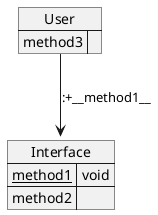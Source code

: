 {
  "sha1": "sd8dry3z4ej781yl6d50gv2oryiw6o5",
  "insertion": {
    "when": "2024-06-04T17:28:45.008Z",
    "url": "https://forum.plantuml.net/16303/why-does-plus-change-from-name-of-map-key-to-comment",
    "user": "plantuml@gmail.com"
  }
}
@startuml
map User {
method3 => 
}
map Interface {
+__method1__ => void
method2 => 
}
User::method3 --> Interface::+__method1__
@enduml
